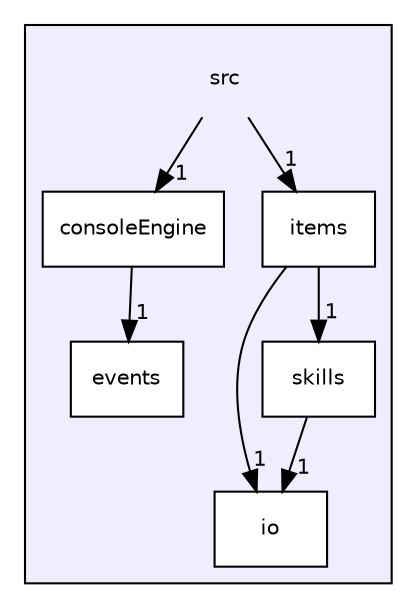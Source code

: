 digraph "src" {
  compound=true
  node [ fontsize="10", fontname="Helvetica"];
  edge [ labelfontsize="10", labelfontname="Helvetica"];
  subgraph clusterdir_68267d1309a1af8e8297ef4c3efbcdba {
    graph [ bgcolor="#eeeeff", pencolor="black", label="" URL="dir_68267d1309a1af8e8297ef4c3efbcdba.html"];
    dir_68267d1309a1af8e8297ef4c3efbcdba [shape=plaintext label="src"];
  dir_5a265d8a0feef7fed69ba92aa1265b3e [shape=box label="consoleEngine" fillcolor="white" style="filled" URL="dir_5a265d8a0feef7fed69ba92aa1265b3e.html"];
  dir_14e1e259e8275dc0c459acef3bbf05ae [shape=box label="events" fillcolor="white" style="filled" URL="dir_14e1e259e8275dc0c459acef3bbf05ae.html"];
  dir_c184e51c84f2c3f0345bbc8a0d75d3e1 [shape=box label="io" fillcolor="white" style="filled" URL="dir_c184e51c84f2c3f0345bbc8a0d75d3e1.html"];
  dir_17cee08e17148530a7aedf85f92ee362 [shape=box label="items" fillcolor="white" style="filled" URL="dir_17cee08e17148530a7aedf85f92ee362.html"];
  dir_d702b1830c517f66a168af5170d68148 [shape=box label="skills" fillcolor="white" style="filled" URL="dir_d702b1830c517f66a168af5170d68148.html"];
  }
  dir_68267d1309a1af8e8297ef4c3efbcdba->dir_17cee08e17148530a7aedf85f92ee362 [headlabel="1", labeldistance=1.5 headhref="dir_000000_000004.html"];
  dir_68267d1309a1af8e8297ef4c3efbcdba->dir_5a265d8a0feef7fed69ba92aa1265b3e [headlabel="1", labeldistance=1.5 headhref="dir_000000_000001.html"];
  dir_17cee08e17148530a7aedf85f92ee362->dir_c184e51c84f2c3f0345bbc8a0d75d3e1 [headlabel="1", labeldistance=1.5 headhref="dir_000004_000003.html"];
  dir_17cee08e17148530a7aedf85f92ee362->dir_d702b1830c517f66a168af5170d68148 [headlabel="1", labeldistance=1.5 headhref="dir_000004_000005.html"];
  dir_5a265d8a0feef7fed69ba92aa1265b3e->dir_14e1e259e8275dc0c459acef3bbf05ae [headlabel="1", labeldistance=1.5 headhref="dir_000001_000002.html"];
  dir_d702b1830c517f66a168af5170d68148->dir_c184e51c84f2c3f0345bbc8a0d75d3e1 [headlabel="1", labeldistance=1.5 headhref="dir_000005_000003.html"];
}
